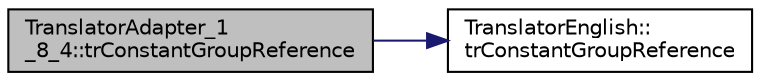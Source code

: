digraph "TranslatorAdapter_1_8_4::trConstantGroupReference"
{
 // LATEX_PDF_SIZE
  edge [fontname="Helvetica",fontsize="10",labelfontname="Helvetica",labelfontsize="10"];
  node [fontname="Helvetica",fontsize="10",shape=record];
  rankdir="LR";
  Node1 [label="TranslatorAdapter_1\l_8_4::trConstantGroupReference",height=0.2,width=0.4,color="black", fillcolor="grey75", style="filled", fontcolor="black",tooltip=" "];
  Node1 -> Node2 [color="midnightblue",fontsize="10",style="solid",fontname="Helvetica"];
  Node2 [label="TranslatorEnglish::\ltrConstantGroupReference",height=0.2,width=0.4,color="black", fillcolor="white", style="filled",URL="$classTranslatorEnglish.html#aee692104e4343ab3d9c2611668d69226",tooltip=" "];
}
